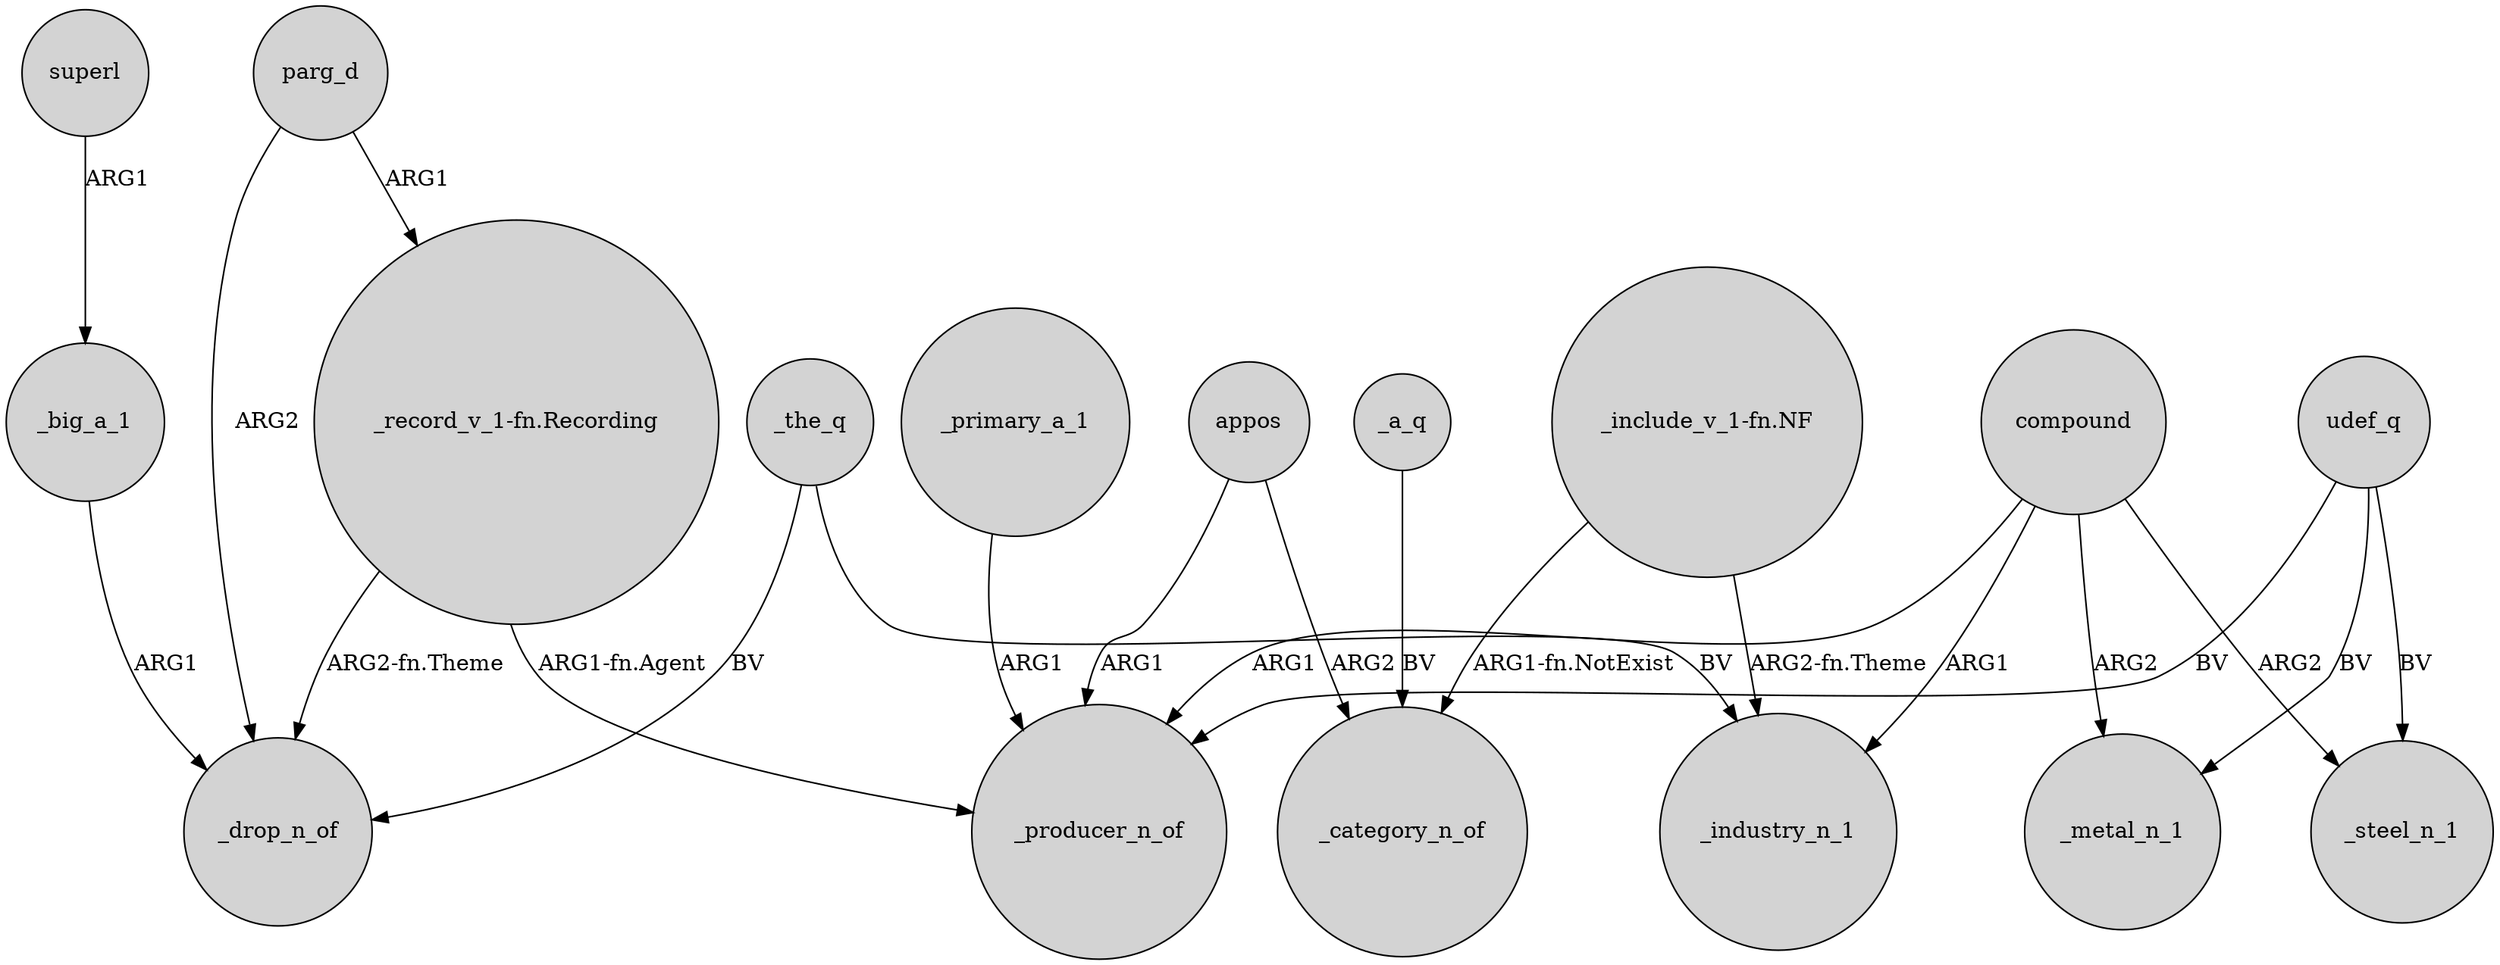 digraph {
	node [shape=circle style=filled]
	compound -> _producer_n_of [label=ARG1]
	"_record_v_1-fn.Recording" -> _drop_n_of [label="ARG2-fn.Theme"]
	parg_d -> _drop_n_of [label=ARG2]
	"_include_v_1-fn.NF" -> _category_n_of [label="ARG1-fn.NotExist"]
	compound -> _industry_n_1 [label=ARG1]
	udef_q -> _steel_n_1 [label=BV]
	_the_q -> _industry_n_1 [label=BV]
	"_record_v_1-fn.Recording" -> _producer_n_of [label="ARG1-fn.Agent"]
	parg_d -> "_record_v_1-fn.Recording" [label=ARG1]
	_a_q -> _category_n_of [label=BV]
	"_include_v_1-fn.NF" -> _industry_n_1 [label="ARG2-fn.Theme"]
	compound -> _metal_n_1 [label=ARG2]
	appos -> _category_n_of [label=ARG2]
	_the_q -> _drop_n_of [label=BV]
	_big_a_1 -> _drop_n_of [label=ARG1]
	udef_q -> _metal_n_1 [label=BV]
	appos -> _producer_n_of [label=ARG1]
	_primary_a_1 -> _producer_n_of [label=ARG1]
	superl -> _big_a_1 [label=ARG1]
	udef_q -> _producer_n_of [label=BV]
	compound -> _steel_n_1 [label=ARG2]
}

